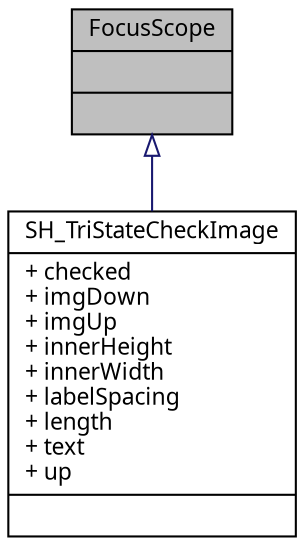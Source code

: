 digraph "FocusScope"
{
 // INTERACTIVE_SVG=YES
  bgcolor="transparent";
  edge [fontname="Verdana",fontsize="11",labelfontname="Verdana",labelfontsize="11"];
  node [fontname="Verdana",fontsize="11",shape=record];
  Node1 [label="{FocusScope\n||}",height=0.2,width=0.4,color="black", fillcolor="grey75", style="filled" fontcolor="black"];
  Node1 -> Node2 [dir="back",color="midnightblue",fontsize="11",style="solid",arrowtail="onormal",fontname="Verdana"];
  Node2 [label="{SH_TriStateCheckImage\n|+ checked\l+ imgDown\l+ imgUp\l+ innerHeight\l+ innerWidth\l+ labelSpacing\l+ length\l+ text\l+ up\l|}",height=0.2,width=0.4,color="black",URL="$classSH__TriStateCheckImage.html"];
}
